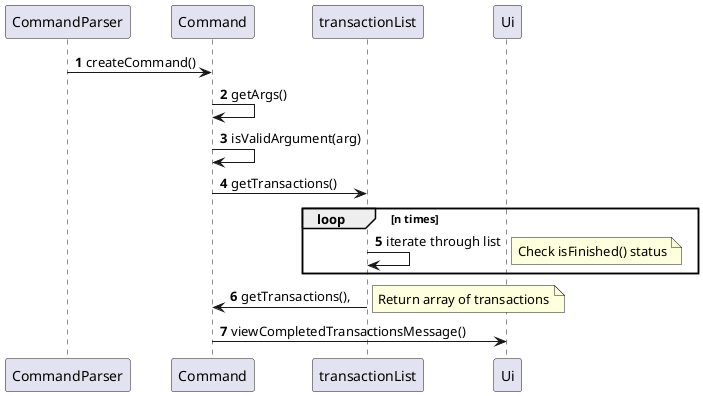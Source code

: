 @startuml
'https://plantuml.com/sequence-diagram

autonumber

CommandParser -> Command: createCommand()
Command -> Command: getArgs()
Command -> Command: isValidArgument(arg)

Command -> transactionList: getTransactions()
loop n times
transactionList -> transactionList: iterate through list
note right
Check isFinished() status
end note
end
transactionList -> Command: getTransactions(),
note right
Return array of transactions
end note

Command -> Ui: viewCompletedTransactionsMessage()
@enduml